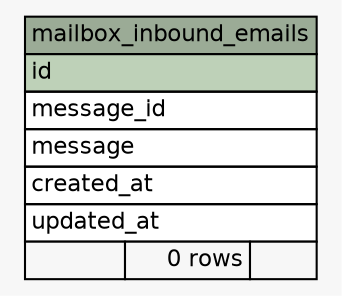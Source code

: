 // dot 2.40.1 on Linux 5.0.0-23-generic
// SchemaSpy rev 590
digraph "mailbox_inbound_emails" {
  graph [
    rankdir="RL"
    bgcolor="#f7f7f7"
    nodesep="0.18"
    ranksep="0.46"
    fontname="Helvetica"
    fontsize="11"
  ];
  node [
    fontname="Helvetica"
    fontsize="11"
    shape="plaintext"
  ];
  edge [
    arrowsize="0.8"
  ];
  "mailbox_inbound_emails" [
    label=<
    <TABLE BORDER="0" CELLBORDER="1" CELLSPACING="0" BGCOLOR="#ffffff">
      <TR><TD COLSPAN="3" BGCOLOR="#9bab96" ALIGN="CENTER">mailbox_inbound_emails</TD></TR>
      <TR><TD PORT="id" COLSPAN="3" BGCOLOR="#bed1b8" ALIGN="LEFT">id</TD></TR>
      <TR><TD PORT="message_id" COLSPAN="3" ALIGN="LEFT">message_id</TD></TR>
      <TR><TD PORT="message" COLSPAN="3" ALIGN="LEFT">message</TD></TR>
      <TR><TD PORT="created_at" COLSPAN="3" ALIGN="LEFT">created_at</TD></TR>
      <TR><TD PORT="updated_at" COLSPAN="3" ALIGN="LEFT">updated_at</TD></TR>
      <TR><TD ALIGN="LEFT" BGCOLOR="#f7f7f7">  </TD><TD ALIGN="RIGHT" BGCOLOR="#f7f7f7">0 rows</TD><TD ALIGN="RIGHT" BGCOLOR="#f7f7f7">  </TD></TR>
    </TABLE>>
    URL="tables/mailbox_inbound_emails.html"
    tooltip="mailbox_inbound_emails"
  ];
}

